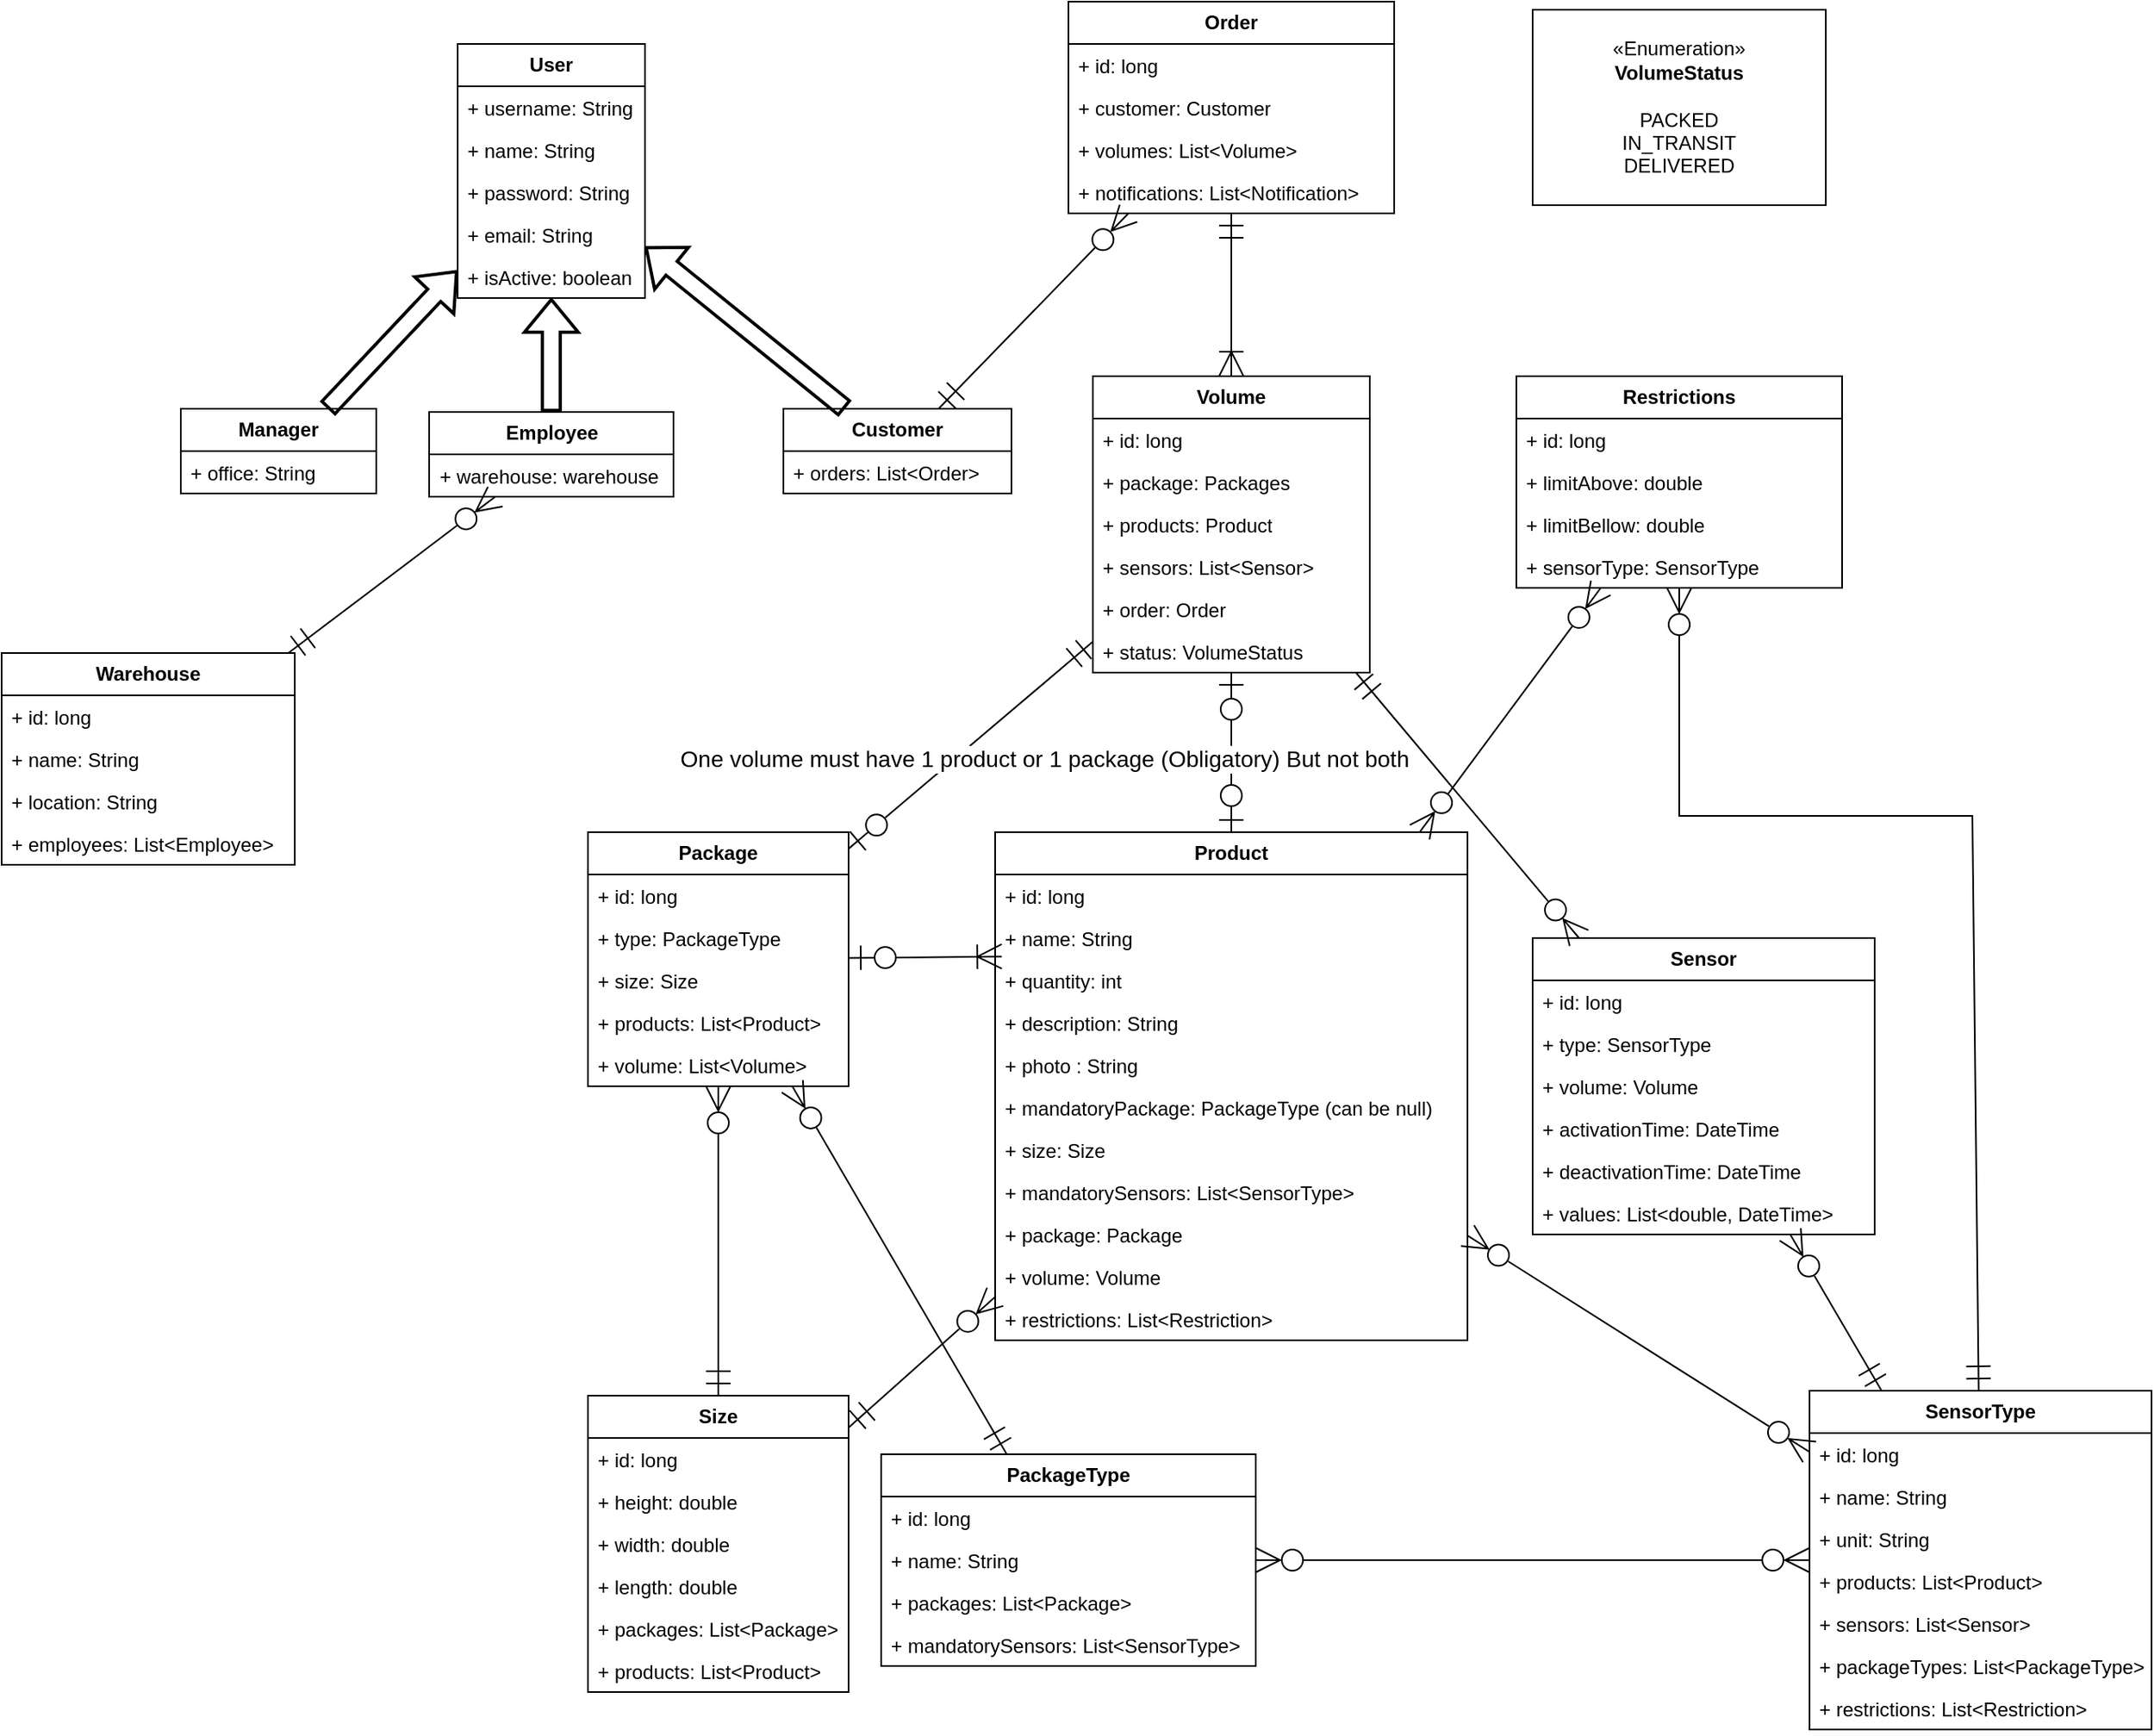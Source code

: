 <mxfile version="24.8.3">
  <diagram name="Page-1" id="cMN_Df8OAqZpYgNWafIF">
    <mxGraphModel dx="3738" dy="623" grid="1" gridSize="10" guides="1" tooltips="1" connect="1" arrows="1" fold="1" page="1" pageScale="1" pageWidth="850" pageHeight="1100" math="0" shadow="0">
      <root>
        <mxCell id="0" />
        <mxCell id="1" parent="0" />
        <mxCell id="_f2899_Ufuou7Of5-Ve6-8" value="&lt;b&gt;Order&lt;/b&gt;" style="swimlane;fontStyle=0;childLayout=stackLayout;horizontal=1;startSize=26;fillColor=none;horizontalStack=0;resizeParent=1;resizeParentMax=0;resizeLast=0;collapsible=1;marginBottom=0;whiteSpace=wrap;html=1;" parent="1" vertex="1">
          <mxGeometry x="-1635" y="480" width="200" height="130" as="geometry" />
        </mxCell>
        <mxCell id="_f2899_Ufuou7Of5-Ve6-9" value="+ id: long" style="text;strokeColor=none;fillColor=none;align=left;verticalAlign=top;spacingLeft=4;spacingRight=4;overflow=hidden;rotatable=0;points=[[0,0.5],[1,0.5]];portConstraint=eastwest;whiteSpace=wrap;html=1;" parent="_f2899_Ufuou7Of5-Ve6-8" vertex="1">
          <mxGeometry y="26" width="200" height="26" as="geometry" />
        </mxCell>
        <mxCell id="_f2899_Ufuou7Of5-Ve6-10" value="+ customer: Customer" style="text;strokeColor=none;fillColor=none;align=left;verticalAlign=top;spacingLeft=4;spacingRight=4;overflow=hidden;rotatable=0;points=[[0,0.5],[1,0.5]];portConstraint=eastwest;whiteSpace=wrap;html=1;" parent="_f2899_Ufuou7Of5-Ve6-8" vertex="1">
          <mxGeometry y="52" width="200" height="26" as="geometry" />
        </mxCell>
        <mxCell id="_f2899_Ufuou7Of5-Ve6-11" value="+ volumes: List&amp;lt;Volume&amp;gt;" style="text;strokeColor=none;fillColor=none;align=left;verticalAlign=top;spacingLeft=4;spacingRight=4;overflow=hidden;rotatable=0;points=[[0,0.5],[1,0.5]];portConstraint=eastwest;whiteSpace=wrap;html=1;" parent="_f2899_Ufuou7Of5-Ve6-8" vertex="1">
          <mxGeometry y="78" width="200" height="26" as="geometry" />
        </mxCell>
        <mxCell id="_f2899_Ufuou7Of5-Ve6-13" value="+ notifications: List&amp;lt;Notification&amp;gt;" style="text;strokeColor=none;fillColor=none;align=left;verticalAlign=top;spacingLeft=4;spacingRight=4;overflow=hidden;rotatable=0;points=[[0,0.5],[1,0.5]];portConstraint=eastwest;whiteSpace=wrap;html=1;" parent="_f2899_Ufuou7Of5-Ve6-8" vertex="1">
          <mxGeometry y="104" width="200" height="26" as="geometry" />
        </mxCell>
        <mxCell id="_f2899_Ufuou7Of5-Ve6-14" value="&lt;b&gt;Customer&lt;/b&gt;" style="swimlane;fontStyle=0;childLayout=stackLayout;horizontal=1;startSize=26;fillColor=none;horizontalStack=0;resizeParent=1;resizeParentMax=0;resizeLast=0;collapsible=1;marginBottom=0;whiteSpace=wrap;html=1;" parent="1" vertex="1">
          <mxGeometry x="-1810" y="730" width="140" height="52" as="geometry" />
        </mxCell>
        <mxCell id="_f2899_Ufuou7Of5-Ve6-15" value="+ orders: List&amp;lt;Order&amp;gt;" style="text;strokeColor=none;fillColor=none;align=left;verticalAlign=top;spacingLeft=4;spacingRight=4;overflow=hidden;rotatable=0;points=[[0,0.5],[1,0.5]];portConstraint=eastwest;whiteSpace=wrap;html=1;" parent="_f2899_Ufuou7Of5-Ve6-14" vertex="1">
          <mxGeometry y="26" width="140" height="26" as="geometry" />
        </mxCell>
        <mxCell id="_f2899_Ufuou7Of5-Ve6-20" value="" style="endArrow=ERzeroToMany;html=1;rounded=0;fontSize=12;startSize=13;endSize=13;endFill=0;startArrow=ERmandOne;startFill=0;targetPerimeterSpacing=0;strokeWidth=1;jumpSize=7;jumpStyle=none;" parent="1" source="_f2899_Ufuou7Of5-Ve6-14" target="_f2899_Ufuou7Of5-Ve6-8" edge="1">
          <mxGeometry relative="1" as="geometry">
            <mxPoint x="-1760" y="776" as="sourcePoint" />
            <mxPoint x="-1600" y="776" as="targetPoint" />
          </mxGeometry>
        </mxCell>
        <mxCell id="_f2899_Ufuou7Of5-Ve6-21" value="&lt;b&gt;Volume&lt;/b&gt;" style="swimlane;fontStyle=0;childLayout=stackLayout;horizontal=1;startSize=26;fillColor=none;horizontalStack=0;resizeParent=1;resizeParentMax=0;resizeLast=0;collapsible=1;marginBottom=0;whiteSpace=wrap;html=1;" parent="1" vertex="1">
          <mxGeometry x="-1620" y="710" width="170" height="182" as="geometry" />
        </mxCell>
        <mxCell id="_f2899_Ufuou7Of5-Ve6-22" value="+ id: long" style="text;strokeColor=none;fillColor=none;align=left;verticalAlign=top;spacingLeft=4;spacingRight=4;overflow=hidden;rotatable=0;points=[[0,0.5],[1,0.5]];portConstraint=eastwest;whiteSpace=wrap;html=1;" parent="_f2899_Ufuou7Of5-Ve6-21" vertex="1">
          <mxGeometry y="26" width="170" height="26" as="geometry" />
        </mxCell>
        <mxCell id="_f2899_Ufuou7Of5-Ve6-23" value="+ package: Packages" style="text;strokeColor=none;fillColor=none;align=left;verticalAlign=top;spacingLeft=4;spacingRight=4;overflow=hidden;rotatable=0;points=[[0,0.5],[1,0.5]];portConstraint=eastwest;whiteSpace=wrap;html=1;" parent="_f2899_Ufuou7Of5-Ve6-21" vertex="1">
          <mxGeometry y="52" width="170" height="26" as="geometry" />
        </mxCell>
        <mxCell id="_f2899_Ufuou7Of5-Ve6-24" value="+ products: Product" style="text;strokeColor=none;fillColor=none;align=left;verticalAlign=top;spacingLeft=4;spacingRight=4;overflow=hidden;rotatable=0;points=[[0,0.5],[1,0.5]];portConstraint=eastwest;whiteSpace=wrap;html=1;" parent="_f2899_Ufuou7Of5-Ve6-21" vertex="1">
          <mxGeometry y="78" width="170" height="26" as="geometry" />
        </mxCell>
        <mxCell id="_f2899_Ufuou7Of5-Ve6-25" value="+ sensors: List&amp;lt;Sensor&amp;gt;" style="text;strokeColor=none;fillColor=none;align=left;verticalAlign=top;spacingLeft=4;spacingRight=4;overflow=hidden;rotatable=0;points=[[0,0.5],[1,0.5]];portConstraint=eastwest;whiteSpace=wrap;html=1;" parent="_f2899_Ufuou7Of5-Ve6-21" vertex="1">
          <mxGeometry y="104" width="170" height="26" as="geometry" />
        </mxCell>
        <mxCell id="_f2899_Ufuou7Of5-Ve6-26" value="+ order: Order" style="text;strokeColor=none;fillColor=none;align=left;verticalAlign=top;spacingLeft=4;spacingRight=4;overflow=hidden;rotatable=0;points=[[0,0.5],[1,0.5]];portConstraint=eastwest;whiteSpace=wrap;html=1;" parent="_f2899_Ufuou7Of5-Ve6-21" vertex="1">
          <mxGeometry y="130" width="170" height="26" as="geometry" />
        </mxCell>
        <mxCell id="_Q6XGL1x2K6SCyfAGfjQ-1" value="+ status: VolumeStatus" style="text;strokeColor=none;fillColor=none;align=left;verticalAlign=top;spacingLeft=4;spacingRight=4;overflow=hidden;rotatable=0;points=[[0,0.5],[1,0.5]];portConstraint=eastwest;whiteSpace=wrap;html=1;" parent="_f2899_Ufuou7Of5-Ve6-21" vertex="1">
          <mxGeometry y="156" width="170" height="26" as="geometry" />
        </mxCell>
        <mxCell id="_f2899_Ufuou7Of5-Ve6-27" value="" style="endArrow=ERmandOne;html=1;rounded=0;fontSize=12;startSize=13;endSize=13;startArrow=ERoneToMany;startFill=0;endFill=0;" parent="1" source="_f2899_Ufuou7Of5-Ve6-21" target="_f2899_Ufuou7Of5-Ve6-8" edge="1">
          <mxGeometry relative="1" as="geometry">
            <mxPoint x="-1730" y="776" as="sourcePoint" />
            <mxPoint x="-1610" y="646" as="targetPoint" />
          </mxGeometry>
        </mxCell>
        <mxCell id="vDZfe7IzeGbe9_NpDukr-1" value="&lt;b&gt;Restrictions&lt;/b&gt;" style="swimlane;fontStyle=0;childLayout=stackLayout;horizontal=1;startSize=26;fillColor=none;horizontalStack=0;resizeParent=1;resizeParentMax=0;resizeLast=0;collapsible=1;marginBottom=0;whiteSpace=wrap;html=1;" parent="1" vertex="1">
          <mxGeometry x="-1360" y="710" width="200" height="130" as="geometry" />
        </mxCell>
        <mxCell id="vDZfe7IzeGbe9_NpDukr-2" value="+ id: long" style="text;strokeColor=none;fillColor=none;align=left;verticalAlign=top;spacingLeft=4;spacingRight=4;overflow=hidden;rotatable=0;points=[[0,0.5],[1,0.5]];portConstraint=eastwest;whiteSpace=wrap;html=1;" parent="vDZfe7IzeGbe9_NpDukr-1" vertex="1">
          <mxGeometry y="26" width="200" height="26" as="geometry" />
        </mxCell>
        <mxCell id="vDZfe7IzeGbe9_NpDukr-3" value="+ limitAbove: double" style="text;strokeColor=none;fillColor=none;align=left;verticalAlign=top;spacingLeft=4;spacingRight=4;overflow=hidden;rotatable=0;points=[[0,0.5],[1,0.5]];portConstraint=eastwest;whiteSpace=wrap;html=1;" parent="vDZfe7IzeGbe9_NpDukr-1" vertex="1">
          <mxGeometry y="52" width="200" height="26" as="geometry" />
        </mxCell>
        <mxCell id="vDZfe7IzeGbe9_NpDukr-4" value="+ limitBellow: double" style="text;strokeColor=none;fillColor=none;align=left;verticalAlign=top;spacingLeft=4;spacingRight=4;overflow=hidden;rotatable=0;points=[[0,0.5],[1,0.5]];portConstraint=eastwest;whiteSpace=wrap;html=1;" parent="vDZfe7IzeGbe9_NpDukr-1" vertex="1">
          <mxGeometry y="78" width="200" height="26" as="geometry" />
        </mxCell>
        <mxCell id="vDZfe7IzeGbe9_NpDukr-5" value="+ sensorType: SensorType" style="text;strokeColor=none;fillColor=none;align=left;verticalAlign=top;spacingLeft=4;spacingRight=4;overflow=hidden;rotatable=0;points=[[0,0.5],[1,0.5]];portConstraint=eastwest;whiteSpace=wrap;html=1;" parent="vDZfe7IzeGbe9_NpDukr-1" vertex="1">
          <mxGeometry y="104" width="200" height="26" as="geometry" />
        </mxCell>
        <mxCell id="vDZfe7IzeGbe9_NpDukr-9" value="&lt;b&gt;Package&lt;/b&gt;" style="swimlane;fontStyle=0;childLayout=stackLayout;horizontal=1;startSize=26;fillColor=none;horizontalStack=0;resizeParent=1;resizeParentMax=0;resizeLast=0;collapsible=1;marginBottom=0;whiteSpace=wrap;html=1;" parent="1" vertex="1">
          <mxGeometry x="-1930" y="990" width="160" height="156" as="geometry" />
        </mxCell>
        <mxCell id="vDZfe7IzeGbe9_NpDukr-10" value="+ id: long" style="text;strokeColor=none;fillColor=none;align=left;verticalAlign=top;spacingLeft=4;spacingRight=4;overflow=hidden;rotatable=0;points=[[0,0.5],[1,0.5]];portConstraint=eastwest;whiteSpace=wrap;html=1;" parent="vDZfe7IzeGbe9_NpDukr-9" vertex="1">
          <mxGeometry y="26" width="160" height="26" as="geometry" />
        </mxCell>
        <mxCell id="vDZfe7IzeGbe9_NpDukr-11" value="+ type: PackageType" style="text;strokeColor=none;fillColor=none;align=left;verticalAlign=top;spacingLeft=4;spacingRight=4;overflow=hidden;rotatable=0;points=[[0,0.5],[1,0.5]];portConstraint=eastwest;whiteSpace=wrap;html=1;" parent="vDZfe7IzeGbe9_NpDukr-9" vertex="1">
          <mxGeometry y="52" width="160" height="26" as="geometry" />
        </mxCell>
        <mxCell id="vDZfe7IzeGbe9_NpDukr-12" value="+ size: Size" style="text;strokeColor=none;fillColor=none;align=left;verticalAlign=top;spacingLeft=4;spacingRight=4;overflow=hidden;rotatable=0;points=[[0,0.5],[1,0.5]];portConstraint=eastwest;whiteSpace=wrap;html=1;" parent="vDZfe7IzeGbe9_NpDukr-9" vertex="1">
          <mxGeometry y="78" width="160" height="26" as="geometry" />
        </mxCell>
        <mxCell id="vDZfe7IzeGbe9_NpDukr-13" value="+ products: List&amp;lt;Product&amp;gt;" style="text;strokeColor=none;fillColor=none;align=left;verticalAlign=top;spacingLeft=4;spacingRight=4;overflow=hidden;rotatable=0;points=[[0,0.5],[1,0.5]];portConstraint=eastwest;whiteSpace=wrap;html=1;" parent="vDZfe7IzeGbe9_NpDukr-9" vertex="1">
          <mxGeometry y="104" width="160" height="26" as="geometry" />
        </mxCell>
        <mxCell id="vDZfe7IzeGbe9_NpDukr-14" value="+ volume: List&amp;lt;Volume&amp;gt;" style="text;strokeColor=none;fillColor=none;align=left;verticalAlign=top;spacingLeft=4;spacingRight=4;overflow=hidden;rotatable=0;points=[[0,0.5],[1,0.5]];portConstraint=eastwest;whiteSpace=wrap;html=1;" parent="vDZfe7IzeGbe9_NpDukr-9" vertex="1">
          <mxGeometry y="130" width="160" height="26" as="geometry" />
        </mxCell>
        <mxCell id="vDZfe7IzeGbe9_NpDukr-15" value="&lt;b&gt;Product&lt;/b&gt;" style="swimlane;fontStyle=0;childLayout=stackLayout;horizontal=1;startSize=26;fillColor=none;horizontalStack=0;resizeParent=1;resizeParentMax=0;resizeLast=0;collapsible=1;marginBottom=0;whiteSpace=wrap;html=1;" parent="1" vertex="1">
          <mxGeometry x="-1680" y="990" width="290" height="312" as="geometry" />
        </mxCell>
        <mxCell id="vDZfe7IzeGbe9_NpDukr-16" value="+ id: long" style="text;strokeColor=none;fillColor=none;align=left;verticalAlign=top;spacingLeft=4;spacingRight=4;overflow=hidden;rotatable=0;points=[[0,0.5],[1,0.5]];portConstraint=eastwest;whiteSpace=wrap;html=1;" parent="vDZfe7IzeGbe9_NpDukr-15" vertex="1">
          <mxGeometry y="26" width="290" height="26" as="geometry" />
        </mxCell>
        <mxCell id="vDZfe7IzeGbe9_NpDukr-17" value="+ name: String" style="text;strokeColor=none;fillColor=none;align=left;verticalAlign=top;spacingLeft=4;spacingRight=4;overflow=hidden;rotatable=0;points=[[0,0.5],[1,0.5]];portConstraint=eastwest;whiteSpace=wrap;html=1;" parent="vDZfe7IzeGbe9_NpDukr-15" vertex="1">
          <mxGeometry y="52" width="290" height="26" as="geometry" />
        </mxCell>
        <mxCell id="vDZfe7IzeGbe9_NpDukr-18" value="+ quantity: int" style="text;strokeColor=none;fillColor=none;align=left;verticalAlign=top;spacingLeft=4;spacingRight=4;overflow=hidden;rotatable=0;points=[[0,0.5],[1,0.5]];portConstraint=eastwest;whiteSpace=wrap;html=1;" parent="vDZfe7IzeGbe9_NpDukr-15" vertex="1">
          <mxGeometry y="78" width="290" height="26" as="geometry" />
        </mxCell>
        <mxCell id="vDZfe7IzeGbe9_NpDukr-19" value="+ description: String" style="text;strokeColor=none;fillColor=none;align=left;verticalAlign=top;spacingLeft=4;spacingRight=4;overflow=hidden;rotatable=0;points=[[0,0.5],[1,0.5]];portConstraint=eastwest;whiteSpace=wrap;html=1;" parent="vDZfe7IzeGbe9_NpDukr-15" vertex="1">
          <mxGeometry y="104" width="290" height="26" as="geometry" />
        </mxCell>
        <mxCell id="vDZfe7IzeGbe9_NpDukr-20" value="+ photo : String" style="text;strokeColor=none;fillColor=none;align=left;verticalAlign=top;spacingLeft=4;spacingRight=4;overflow=hidden;rotatable=0;points=[[0,0.5],[1,0.5]];portConstraint=eastwest;whiteSpace=wrap;html=1;" parent="vDZfe7IzeGbe9_NpDukr-15" vertex="1">
          <mxGeometry y="130" width="290" height="26" as="geometry" />
        </mxCell>
        <mxCell id="_Q6XGL1x2K6SCyfAGfjQ-2" value="+ mandatoryPackage: PackageType (can be null)" style="text;strokeColor=none;fillColor=none;align=left;verticalAlign=top;spacingLeft=4;spacingRight=4;overflow=hidden;rotatable=0;points=[[0,0.5],[1,0.5]];portConstraint=eastwest;whiteSpace=wrap;html=1;" parent="vDZfe7IzeGbe9_NpDukr-15" vertex="1">
          <mxGeometry y="156" width="290" height="26" as="geometry" />
        </mxCell>
        <mxCell id="vDZfe7IzeGbe9_NpDukr-61" value="+ size: Size" style="text;strokeColor=none;fillColor=none;align=left;verticalAlign=top;spacingLeft=4;spacingRight=4;overflow=hidden;rotatable=0;points=[[0,0.5],[1,0.5]];portConstraint=eastwest;whiteSpace=wrap;html=1;" parent="vDZfe7IzeGbe9_NpDukr-15" vertex="1">
          <mxGeometry y="182" width="290" height="26" as="geometry" />
        </mxCell>
        <mxCell id="vDZfe7IzeGbe9_NpDukr-22" value="+ mandatorySensors: List&amp;lt;SensorType&amp;gt;" style="text;strokeColor=none;fillColor=none;align=left;verticalAlign=top;spacingLeft=4;spacingRight=4;overflow=hidden;rotatable=0;points=[[0,0.5],[1,0.5]];portConstraint=eastwest;whiteSpace=wrap;html=1;" parent="vDZfe7IzeGbe9_NpDukr-15" vertex="1">
          <mxGeometry y="208" width="290" height="26" as="geometry" />
        </mxCell>
        <mxCell id="vDZfe7IzeGbe9_NpDukr-23" value="+ package: Package" style="text;strokeColor=none;fillColor=none;align=left;verticalAlign=top;spacingLeft=4;spacingRight=4;overflow=hidden;rotatable=0;points=[[0,0.5],[1,0.5]];portConstraint=eastwest;whiteSpace=wrap;html=1;" parent="vDZfe7IzeGbe9_NpDukr-15" vertex="1">
          <mxGeometry y="234" width="290" height="26" as="geometry" />
        </mxCell>
        <mxCell id="vDZfe7IzeGbe9_NpDukr-24" value="+ volume: Volume" style="text;strokeColor=none;fillColor=none;align=left;verticalAlign=top;spacingLeft=4;spacingRight=4;overflow=hidden;rotatable=0;points=[[0,0.5],[1,0.5]];portConstraint=eastwest;whiteSpace=wrap;html=1;" parent="vDZfe7IzeGbe9_NpDukr-15" vertex="1">
          <mxGeometry y="260" width="290" height="26" as="geometry" />
        </mxCell>
        <mxCell id="pqre4A-kYwZO-19_Y6kV-2" value="+ restrictions: List&amp;lt;Restriction&amp;gt;" style="text;strokeColor=none;fillColor=none;align=left;verticalAlign=top;spacingLeft=4;spacingRight=4;overflow=hidden;rotatable=0;points=[[0,0.5],[1,0.5]];portConstraint=eastwest;whiteSpace=wrap;html=1;" parent="vDZfe7IzeGbe9_NpDukr-15" vertex="1">
          <mxGeometry y="286" width="290" height="26" as="geometry" />
        </mxCell>
        <mxCell id="vDZfe7IzeGbe9_NpDukr-25" value="&lt;b&gt;Sensor&lt;/b&gt;" style="swimlane;fontStyle=0;childLayout=stackLayout;horizontal=1;startSize=26;fillColor=none;horizontalStack=0;resizeParent=1;resizeParentMax=0;resizeLast=0;collapsible=1;marginBottom=0;whiteSpace=wrap;html=1;" parent="1" vertex="1">
          <mxGeometry x="-1350" y="1055" width="210" height="182" as="geometry" />
        </mxCell>
        <mxCell id="vDZfe7IzeGbe9_NpDukr-26" value="+ id: long" style="text;strokeColor=none;fillColor=none;align=left;verticalAlign=top;spacingLeft=4;spacingRight=4;overflow=hidden;rotatable=0;points=[[0,0.5],[1,0.5]];portConstraint=eastwest;whiteSpace=wrap;html=1;" parent="vDZfe7IzeGbe9_NpDukr-25" vertex="1">
          <mxGeometry y="26" width="210" height="26" as="geometry" />
        </mxCell>
        <mxCell id="vDZfe7IzeGbe9_NpDukr-27" value="+ type: SensorType" style="text;strokeColor=none;fillColor=none;align=left;verticalAlign=top;spacingLeft=4;spacingRight=4;overflow=hidden;rotatable=0;points=[[0,0.5],[1,0.5]];portConstraint=eastwest;whiteSpace=wrap;html=1;" parent="vDZfe7IzeGbe9_NpDukr-25" vertex="1">
          <mxGeometry y="52" width="210" height="26" as="geometry" />
        </mxCell>
        <mxCell id="vDZfe7IzeGbe9_NpDukr-28" value="+ volume: Volume" style="text;strokeColor=none;fillColor=none;align=left;verticalAlign=top;spacingLeft=4;spacingRight=4;overflow=hidden;rotatable=0;points=[[0,0.5],[1,0.5]];portConstraint=eastwest;whiteSpace=wrap;html=1;" parent="vDZfe7IzeGbe9_NpDukr-25" vertex="1">
          <mxGeometry y="78" width="210" height="26" as="geometry" />
        </mxCell>
        <mxCell id="vDZfe7IzeGbe9_NpDukr-29" value="+ activationTime: DateTime" style="text;strokeColor=none;fillColor=none;align=left;verticalAlign=top;spacingLeft=4;spacingRight=4;overflow=hidden;rotatable=0;points=[[0,0.5],[1,0.5]];portConstraint=eastwest;whiteSpace=wrap;html=1;" parent="vDZfe7IzeGbe9_NpDukr-25" vertex="1">
          <mxGeometry y="104" width="210" height="26" as="geometry" />
        </mxCell>
        <mxCell id="vDZfe7IzeGbe9_NpDukr-30" value="+ deactivationTime: DateTime" style="text;strokeColor=none;fillColor=none;align=left;verticalAlign=top;spacingLeft=4;spacingRight=4;overflow=hidden;rotatable=0;points=[[0,0.5],[1,0.5]];portConstraint=eastwest;whiteSpace=wrap;html=1;" parent="vDZfe7IzeGbe9_NpDukr-25" vertex="1">
          <mxGeometry y="130" width="210" height="26" as="geometry" />
        </mxCell>
        <mxCell id="LXzmhEmYesHwJu5CRcuR-1" value="+ values: List&amp;lt;double, DateTime&amp;gt;" style="text;strokeColor=none;fillColor=none;align=left;verticalAlign=top;spacingLeft=4;spacingRight=4;overflow=hidden;rotatable=0;points=[[0,0.5],[1,0.5]];portConstraint=eastwest;whiteSpace=wrap;html=1;" vertex="1" parent="vDZfe7IzeGbe9_NpDukr-25">
          <mxGeometry y="156" width="210" height="26" as="geometry" />
        </mxCell>
        <mxCell id="vDZfe7IzeGbe9_NpDukr-37" value="&lt;b&gt;SensorType&lt;/b&gt;" style="swimlane;fontStyle=0;childLayout=stackLayout;horizontal=1;startSize=26;fillColor=none;horizontalStack=0;resizeParent=1;resizeParentMax=0;resizeLast=0;collapsible=1;marginBottom=0;whiteSpace=wrap;html=1;" parent="1" vertex="1">
          <mxGeometry x="-1180" y="1333" width="210" height="208" as="geometry" />
        </mxCell>
        <mxCell id="vDZfe7IzeGbe9_NpDukr-38" value="+ id: long" style="text;strokeColor=none;fillColor=none;align=left;verticalAlign=top;spacingLeft=4;spacingRight=4;overflow=hidden;rotatable=0;points=[[0,0.5],[1,0.5]];portConstraint=eastwest;whiteSpace=wrap;html=1;" parent="vDZfe7IzeGbe9_NpDukr-37" vertex="1">
          <mxGeometry y="26" width="210" height="26" as="geometry" />
        </mxCell>
        <mxCell id="vDZfe7IzeGbe9_NpDukr-39" value="+ name: String" style="text;strokeColor=none;fillColor=none;align=left;verticalAlign=top;spacingLeft=4;spacingRight=4;overflow=hidden;rotatable=0;points=[[0,0.5],[1,0.5]];portConstraint=eastwest;whiteSpace=wrap;html=1;" parent="vDZfe7IzeGbe9_NpDukr-37" vertex="1">
          <mxGeometry y="52" width="210" height="26" as="geometry" />
        </mxCell>
        <mxCell id="vDZfe7IzeGbe9_NpDukr-40" value="+ unit: String" style="text;strokeColor=none;fillColor=none;align=left;verticalAlign=top;spacingLeft=4;spacingRight=4;overflow=hidden;rotatable=0;points=[[0,0.5],[1,0.5]];portConstraint=eastwest;whiteSpace=wrap;html=1;" parent="vDZfe7IzeGbe9_NpDukr-37" vertex="1">
          <mxGeometry y="78" width="210" height="26" as="geometry" />
        </mxCell>
        <mxCell id="vDZfe7IzeGbe9_NpDukr-41" value="+ products: List&amp;lt;Product&amp;gt;" style="text;strokeColor=none;fillColor=none;align=left;verticalAlign=top;spacingLeft=4;spacingRight=4;overflow=hidden;rotatable=0;points=[[0,0.5],[1,0.5]];portConstraint=eastwest;whiteSpace=wrap;html=1;" parent="vDZfe7IzeGbe9_NpDukr-37" vertex="1">
          <mxGeometry y="104" width="210" height="26" as="geometry" />
        </mxCell>
        <mxCell id="vDZfe7IzeGbe9_NpDukr-42" value="+ sensors: List&amp;lt;Sensor&amp;gt;" style="text;strokeColor=none;fillColor=none;align=left;verticalAlign=top;spacingLeft=4;spacingRight=4;overflow=hidden;rotatable=0;points=[[0,0.5],[1,0.5]];portConstraint=eastwest;whiteSpace=wrap;html=1;" parent="vDZfe7IzeGbe9_NpDukr-37" vertex="1">
          <mxGeometry y="130" width="210" height="26" as="geometry" />
        </mxCell>
        <mxCell id="vDZfe7IzeGbe9_NpDukr-43" value="+ packageTypes: List&amp;lt;PackageType&amp;gt;" style="text;strokeColor=none;fillColor=none;align=left;verticalAlign=top;spacingLeft=4;spacingRight=4;overflow=hidden;rotatable=0;points=[[0,0.5],[1,0.5]];portConstraint=eastwest;whiteSpace=wrap;html=1;" parent="vDZfe7IzeGbe9_NpDukr-37" vertex="1">
          <mxGeometry y="156" width="210" height="26" as="geometry" />
        </mxCell>
        <mxCell id="LXzmhEmYesHwJu5CRcuR-4" value="+ restrictions: List&amp;lt;Restriction&amp;gt;" style="text;strokeColor=none;fillColor=none;align=left;verticalAlign=top;spacingLeft=4;spacingRight=4;overflow=hidden;rotatable=0;points=[[0,0.5],[1,0.5]];portConstraint=eastwest;whiteSpace=wrap;html=1;" vertex="1" parent="vDZfe7IzeGbe9_NpDukr-37">
          <mxGeometry y="182" width="210" height="26" as="geometry" />
        </mxCell>
        <mxCell id="vDZfe7IzeGbe9_NpDukr-50" value="&lt;b&gt;PackageType&lt;/b&gt;" style="swimlane;fontStyle=0;childLayout=stackLayout;horizontal=1;startSize=26;fillColor=none;horizontalStack=0;resizeParent=1;resizeParentMax=0;resizeLast=0;collapsible=1;marginBottom=0;whiteSpace=wrap;html=1;" parent="1" vertex="1">
          <mxGeometry x="-1750" y="1372" width="230" height="130" as="geometry" />
        </mxCell>
        <mxCell id="vDZfe7IzeGbe9_NpDukr-51" value="+ id: long" style="text;strokeColor=none;fillColor=none;align=left;verticalAlign=top;spacingLeft=4;spacingRight=4;overflow=hidden;rotatable=0;points=[[0,0.5],[1,0.5]];portConstraint=eastwest;whiteSpace=wrap;html=1;" parent="vDZfe7IzeGbe9_NpDukr-50" vertex="1">
          <mxGeometry y="26" width="230" height="26" as="geometry" />
        </mxCell>
        <mxCell id="vDZfe7IzeGbe9_NpDukr-52" value="+ name: String" style="text;strokeColor=none;fillColor=none;align=left;verticalAlign=top;spacingLeft=4;spacingRight=4;overflow=hidden;rotatable=0;points=[[0,0.5],[1,0.5]];portConstraint=eastwest;whiteSpace=wrap;html=1;" parent="vDZfe7IzeGbe9_NpDukr-50" vertex="1">
          <mxGeometry y="52" width="230" height="26" as="geometry" />
        </mxCell>
        <mxCell id="vDZfe7IzeGbe9_NpDukr-54" value="+ packages: List&amp;lt;Package&amp;gt;" style="text;strokeColor=none;fillColor=none;align=left;verticalAlign=top;spacingLeft=4;spacingRight=4;overflow=hidden;rotatable=0;points=[[0,0.5],[1,0.5]];portConstraint=eastwest;whiteSpace=wrap;html=1;" parent="vDZfe7IzeGbe9_NpDukr-50" vertex="1">
          <mxGeometry y="78" width="230" height="26" as="geometry" />
        </mxCell>
        <mxCell id="pqre4A-kYwZO-19_Y6kV-6" value="+ mandatorySensors: List&amp;lt;SensorType&amp;gt;" style="text;strokeColor=none;fillColor=none;align=left;verticalAlign=top;spacingLeft=4;spacingRight=4;overflow=hidden;rotatable=0;points=[[0,0.5],[1,0.5]];portConstraint=eastwest;whiteSpace=wrap;html=1;" parent="vDZfe7IzeGbe9_NpDukr-50" vertex="1">
          <mxGeometry y="104" width="230" height="26" as="geometry" />
        </mxCell>
        <mxCell id="vDZfe7IzeGbe9_NpDukr-55" value="&lt;b&gt;Size&lt;/b&gt;" style="swimlane;fontStyle=0;childLayout=stackLayout;horizontal=1;startSize=26;fillColor=none;horizontalStack=0;resizeParent=1;resizeParentMax=0;resizeLast=0;collapsible=1;marginBottom=0;whiteSpace=wrap;html=1;" parent="1" vertex="1">
          <mxGeometry x="-1930" y="1336" width="160" height="182" as="geometry" />
        </mxCell>
        <mxCell id="vDZfe7IzeGbe9_NpDukr-56" value="+ id: long" style="text;strokeColor=none;fillColor=none;align=left;verticalAlign=top;spacingLeft=4;spacingRight=4;overflow=hidden;rotatable=0;points=[[0,0.5],[1,0.5]];portConstraint=eastwest;whiteSpace=wrap;html=1;" parent="vDZfe7IzeGbe9_NpDukr-55" vertex="1">
          <mxGeometry y="26" width="160" height="26" as="geometry" />
        </mxCell>
        <mxCell id="vDZfe7IzeGbe9_NpDukr-57" value="+ height: double" style="text;strokeColor=none;fillColor=none;align=left;verticalAlign=top;spacingLeft=4;spacingRight=4;overflow=hidden;rotatable=0;points=[[0,0.5],[1,0.5]];portConstraint=eastwest;whiteSpace=wrap;html=1;" parent="vDZfe7IzeGbe9_NpDukr-55" vertex="1">
          <mxGeometry y="52" width="160" height="26" as="geometry" />
        </mxCell>
        <mxCell id="vDZfe7IzeGbe9_NpDukr-58" value="+ width: double" style="text;strokeColor=none;fillColor=none;align=left;verticalAlign=top;spacingLeft=4;spacingRight=4;overflow=hidden;rotatable=0;points=[[0,0.5],[1,0.5]];portConstraint=eastwest;whiteSpace=wrap;html=1;" parent="vDZfe7IzeGbe9_NpDukr-55" vertex="1">
          <mxGeometry y="78" width="160" height="26" as="geometry" />
        </mxCell>
        <mxCell id="vDZfe7IzeGbe9_NpDukr-59" value="+ length: double" style="text;strokeColor=none;fillColor=none;align=left;verticalAlign=top;spacingLeft=4;spacingRight=4;overflow=hidden;rotatable=0;points=[[0,0.5],[1,0.5]];portConstraint=eastwest;whiteSpace=wrap;html=1;" parent="vDZfe7IzeGbe9_NpDukr-55" vertex="1">
          <mxGeometry y="104" width="160" height="26" as="geometry" />
        </mxCell>
        <mxCell id="vDZfe7IzeGbe9_NpDukr-60" value="+ packages: List&amp;lt;Package&amp;gt;" style="text;strokeColor=none;fillColor=none;align=left;verticalAlign=top;spacingLeft=4;spacingRight=4;overflow=hidden;rotatable=0;points=[[0,0.5],[1,0.5]];portConstraint=eastwest;whiteSpace=wrap;html=1;" parent="vDZfe7IzeGbe9_NpDukr-55" vertex="1">
          <mxGeometry y="130" width="160" height="26" as="geometry" />
        </mxCell>
        <mxCell id="vDZfe7IzeGbe9_NpDukr-62" value="+ products: List&amp;lt;Product&amp;gt;" style="text;strokeColor=none;fillColor=none;align=left;verticalAlign=top;spacingLeft=4;spacingRight=4;overflow=hidden;rotatable=0;points=[[0,0.5],[1,0.5]];portConstraint=eastwest;whiteSpace=wrap;html=1;" parent="vDZfe7IzeGbe9_NpDukr-55" vertex="1">
          <mxGeometry y="156" width="160" height="26" as="geometry" />
        </mxCell>
        <mxCell id="vDZfe7IzeGbe9_NpDukr-63" value="&lt;b&gt;Employee&lt;/b&gt;" style="swimlane;fontStyle=0;childLayout=stackLayout;horizontal=1;startSize=26;fillColor=none;horizontalStack=0;resizeParent=1;resizeParentMax=0;resizeLast=0;collapsible=1;marginBottom=0;whiteSpace=wrap;html=1;" parent="1" vertex="1">
          <mxGeometry x="-2027.5" y="732" width="150" height="52" as="geometry" />
        </mxCell>
        <mxCell id="vDZfe7IzeGbe9_NpDukr-65" value="+ warehouse: warehouse" style="text;strokeColor=none;fillColor=none;align=left;verticalAlign=top;spacingLeft=4;spacingRight=4;overflow=hidden;rotatable=0;points=[[0,0.5],[1,0.5]];portConstraint=eastwest;whiteSpace=wrap;html=1;" parent="vDZfe7IzeGbe9_NpDukr-63" vertex="1">
          <mxGeometry y="26" width="150" height="26" as="geometry" />
        </mxCell>
        <mxCell id="vDZfe7IzeGbe9_NpDukr-66" value="&lt;b&gt;Warehouse&lt;/b&gt;" style="swimlane;fontStyle=0;childLayout=stackLayout;horizontal=1;startSize=26;fillColor=none;horizontalStack=0;resizeParent=1;resizeParentMax=0;resizeLast=0;collapsible=1;marginBottom=0;whiteSpace=wrap;html=1;" parent="1" vertex="1">
          <mxGeometry x="-2290" y="880" width="180" height="130" as="geometry" />
        </mxCell>
        <mxCell id="vDZfe7IzeGbe9_NpDukr-67" value="+ id: long" style="text;strokeColor=none;fillColor=none;align=left;verticalAlign=top;spacingLeft=4;spacingRight=4;overflow=hidden;rotatable=0;points=[[0,0.5],[1,0.5]];portConstraint=eastwest;whiteSpace=wrap;html=1;" parent="vDZfe7IzeGbe9_NpDukr-66" vertex="1">
          <mxGeometry y="26" width="180" height="26" as="geometry" />
        </mxCell>
        <mxCell id="vDZfe7IzeGbe9_NpDukr-68" value="+ name: String&lt;div&gt;&lt;br&gt;&lt;/div&gt;" style="text;strokeColor=none;fillColor=none;align=left;verticalAlign=top;spacingLeft=4;spacingRight=4;overflow=hidden;rotatable=0;points=[[0,0.5],[1,0.5]];portConstraint=eastwest;whiteSpace=wrap;html=1;" parent="vDZfe7IzeGbe9_NpDukr-66" vertex="1">
          <mxGeometry y="52" width="180" height="26" as="geometry" />
        </mxCell>
        <mxCell id="vDZfe7IzeGbe9_NpDukr-69" value="+ location: String&lt;div&gt;&lt;br&gt;&lt;/div&gt;" style="text;strokeColor=none;fillColor=none;align=left;verticalAlign=top;spacingLeft=4;spacingRight=4;overflow=hidden;rotatable=0;points=[[0,0.5],[1,0.5]];portConstraint=eastwest;whiteSpace=wrap;html=1;" parent="vDZfe7IzeGbe9_NpDukr-66" vertex="1">
          <mxGeometry y="78" width="180" height="26" as="geometry" />
        </mxCell>
        <mxCell id="vDZfe7IzeGbe9_NpDukr-70" value="+ employees: List&amp;lt;Employee&amp;gt;&lt;div&gt;&lt;br&gt;&lt;/div&gt;" style="text;strokeColor=none;fillColor=none;align=left;verticalAlign=top;spacingLeft=4;spacingRight=4;overflow=hidden;rotatable=0;points=[[0,0.5],[1,0.5]];portConstraint=eastwest;whiteSpace=wrap;html=1;" parent="vDZfe7IzeGbe9_NpDukr-66" vertex="1">
          <mxGeometry y="104" width="180" height="26" as="geometry" />
        </mxCell>
        <mxCell id="vDZfe7IzeGbe9_NpDukr-71" value="&lt;b&gt;User&lt;/b&gt;" style="swimlane;fontStyle=0;childLayout=stackLayout;horizontal=1;startSize=26;fillColor=none;horizontalStack=0;resizeParent=1;resizeParentMax=0;resizeLast=0;collapsible=1;marginBottom=0;whiteSpace=wrap;html=1;" parent="1" vertex="1">
          <mxGeometry x="-2010" y="506" width="115" height="156" as="geometry" />
        </mxCell>
        <mxCell id="vDZfe7IzeGbe9_NpDukr-72" value="+ username: String" style="text;strokeColor=none;fillColor=none;align=left;verticalAlign=top;spacingLeft=4;spacingRight=4;overflow=hidden;rotatable=0;points=[[0,0.5],[1,0.5]];portConstraint=eastwest;whiteSpace=wrap;html=1;" parent="vDZfe7IzeGbe9_NpDukr-71" vertex="1">
          <mxGeometry y="26" width="115" height="26" as="geometry" />
        </mxCell>
        <mxCell id="vDZfe7IzeGbe9_NpDukr-73" value="+ name: String" style="text;strokeColor=none;fillColor=none;align=left;verticalAlign=top;spacingLeft=4;spacingRight=4;overflow=hidden;rotatable=0;points=[[0,0.5],[1,0.5]];portConstraint=eastwest;whiteSpace=wrap;html=1;" parent="vDZfe7IzeGbe9_NpDukr-71" vertex="1">
          <mxGeometry y="52" width="115" height="26" as="geometry" />
        </mxCell>
        <mxCell id="vDZfe7IzeGbe9_NpDukr-74" value="+ password: String" style="text;strokeColor=none;fillColor=none;align=left;verticalAlign=top;spacingLeft=4;spacingRight=4;overflow=hidden;rotatable=0;points=[[0,0.5],[1,0.5]];portConstraint=eastwest;whiteSpace=wrap;html=1;" parent="vDZfe7IzeGbe9_NpDukr-71" vertex="1">
          <mxGeometry y="78" width="115" height="26" as="geometry" />
        </mxCell>
        <mxCell id="vDZfe7IzeGbe9_NpDukr-75" value="+ email: String" style="text;strokeColor=none;fillColor=none;align=left;verticalAlign=top;spacingLeft=4;spacingRight=4;overflow=hidden;rotatable=0;points=[[0,0.5],[1,0.5]];portConstraint=eastwest;whiteSpace=wrap;html=1;" parent="vDZfe7IzeGbe9_NpDukr-71" vertex="1">
          <mxGeometry y="104" width="115" height="26" as="geometry" />
        </mxCell>
        <mxCell id="_Q6XGL1x2K6SCyfAGfjQ-10" value="+ isActive: boolean" style="text;strokeColor=none;fillColor=none;align=left;verticalAlign=top;spacingLeft=4;spacingRight=4;overflow=hidden;rotatable=0;points=[[0,0.5],[1,0.5]];portConstraint=eastwest;whiteSpace=wrap;html=1;" parent="vDZfe7IzeGbe9_NpDukr-71" vertex="1">
          <mxGeometry y="130" width="115" height="26" as="geometry" />
        </mxCell>
        <mxCell id="vDZfe7IzeGbe9_NpDukr-76" value="&lt;b&gt;Manager&lt;/b&gt;" style="swimlane;fontStyle=0;childLayout=stackLayout;horizontal=1;startSize=26;fillColor=none;horizontalStack=0;resizeParent=1;resizeParentMax=0;resizeLast=0;collapsible=1;marginBottom=0;whiteSpace=wrap;html=1;" parent="1" vertex="1">
          <mxGeometry x="-2180" y="730" width="120" height="52" as="geometry" />
        </mxCell>
        <mxCell id="vDZfe7IzeGbe9_NpDukr-77" value="+ office: String" style="text;strokeColor=none;fillColor=none;align=left;verticalAlign=top;spacingLeft=4;spacingRight=4;overflow=hidden;rotatable=0;points=[[0,0.5],[1,0.5]];portConstraint=eastwest;whiteSpace=wrap;html=1;" parent="vDZfe7IzeGbe9_NpDukr-76" vertex="1">
          <mxGeometry y="26" width="120" height="26" as="geometry" />
        </mxCell>
        <mxCell id="vDZfe7IzeGbe9_NpDukr-78" style="edgeStyle=orthogonalEdgeStyle;rounded=0;orthogonalLoop=1;jettySize=auto;html=1;exitX=1;exitY=0.5;exitDx=0;exitDy=0;" parent="vDZfe7IzeGbe9_NpDukr-76" source="vDZfe7IzeGbe9_NpDukr-77" target="vDZfe7IzeGbe9_NpDukr-77" edge="1">
          <mxGeometry relative="1" as="geometry" />
        </mxCell>
        <mxCell id="vDZfe7IzeGbe9_NpDukr-79" value="" style="endArrow=classic;html=1;rounded=0;exitX=0.75;exitY=0;exitDx=0;exitDy=0;shape=flexArrow;strokeWidth=2;" parent="1" source="vDZfe7IzeGbe9_NpDukr-76" target="vDZfe7IzeGbe9_NpDukr-71" edge="1">
          <mxGeometry width="50" height="50" relative="1" as="geometry">
            <mxPoint x="-2120" y="706" as="sourcePoint" />
            <mxPoint x="-2070" y="656" as="targetPoint" />
          </mxGeometry>
        </mxCell>
        <mxCell id="vDZfe7IzeGbe9_NpDukr-80" value="" style="endArrow=classic;html=1;rounded=0;strokeWidth=2;shape=flexArrow;" parent="1" source="vDZfe7IzeGbe9_NpDukr-63" target="vDZfe7IzeGbe9_NpDukr-71" edge="1">
          <mxGeometry width="50" height="50" relative="1" as="geometry">
            <mxPoint x="-2095" y="740" as="sourcePoint" />
            <mxPoint x="-2000" y="641" as="targetPoint" />
          </mxGeometry>
        </mxCell>
        <mxCell id="vDZfe7IzeGbe9_NpDukr-81" value="" style="endArrow=classic;html=1;rounded=0;strokeWidth=2;shape=flexArrow;" parent="1" source="_f2899_Ufuou7Of5-Ve6-14" target="vDZfe7IzeGbe9_NpDukr-71" edge="1">
          <mxGeometry width="50" height="50" relative="1" as="geometry">
            <mxPoint x="-1972" y="740" as="sourcePoint" />
            <mxPoint x="-1955" y="646" as="targetPoint" />
          </mxGeometry>
        </mxCell>
        <mxCell id="vDZfe7IzeGbe9_NpDukr-82" value="" style="endArrow=ERzeroToMany;html=1;rounded=0;fontSize=12;startSize=13;endSize=13;startArrow=ERmandOne;startFill=0;endFill=0;" parent="1" source="vDZfe7IzeGbe9_NpDukr-66" target="vDZfe7IzeGbe9_NpDukr-63" edge="1">
          <mxGeometry relative="1" as="geometry">
            <mxPoint x="-1730" y="740" as="sourcePoint" />
            <mxPoint x="-1610" y="646" as="targetPoint" />
          </mxGeometry>
        </mxCell>
        <mxCell id="vDZfe7IzeGbe9_NpDukr-83" value="" style="endArrow=ERzeroToOne;html=1;rounded=0;fontSize=12;startSize=13;endSize=13;exitX=0.014;exitY=0.936;exitDx=0;exitDy=0;startArrow=ERoneToMany;startFill=0;endFill=0;exitPerimeter=0;" parent="1" source="vDZfe7IzeGbe9_NpDukr-17" target="vDZfe7IzeGbe9_NpDukr-9" edge="1">
          <mxGeometry relative="1" as="geometry">
            <mxPoint x="-1730" y="740" as="sourcePoint" />
            <mxPoint x="-1610" y="646" as="targetPoint" />
          </mxGeometry>
        </mxCell>
        <mxCell id="vDZfe7IzeGbe9_NpDukr-84" value="" style="endArrow=ERzeroToOne;html=1;rounded=0;fontSize=12;startSize=13;endSize=13;startArrow=ERmandOne;startFill=0;endFill=0;" parent="1" source="_f2899_Ufuou7Of5-Ve6-21" target="vDZfe7IzeGbe9_NpDukr-9" edge="1">
          <mxGeometry relative="1" as="geometry">
            <mxPoint x="-1720" y="1006" as="sourcePoint" />
            <mxPoint x="-1790" y="1006" as="targetPoint" />
          </mxGeometry>
        </mxCell>
        <mxCell id="_Q6XGL1x2K6SCyfAGfjQ-4" value="&lt;font color=&quot;#ffffff&quot;&gt;One volume must have 1 product or 1 package (Obligatory)&lt;/font&gt;" style="edgeLabel;html=1;align=center;verticalAlign=middle;resizable=0;points=[];fontSize=14;" parent="vDZfe7IzeGbe9_NpDukr-84" vertex="1" connectable="0">
          <mxGeometry x="-0.027" y="-2" relative="1" as="geometry">
            <mxPoint x="4" y="11" as="offset" />
          </mxGeometry>
        </mxCell>
        <mxCell id="vDZfe7IzeGbe9_NpDukr-85" value="" style="endArrow=ERzeroToOne;html=1;rounded=0;fontSize=12;startSize=13;endSize=13;startArrow=ERzeroToOne;startFill=0;endFill=0;" parent="1" source="_f2899_Ufuou7Of5-Ve6-21" target="vDZfe7IzeGbe9_NpDukr-15" edge="1">
          <mxGeometry relative="1" as="geometry">
            <mxPoint x="-1710" y="1016" as="sourcePoint" />
            <mxPoint x="-1780" y="1016" as="targetPoint" />
          </mxGeometry>
        </mxCell>
        <mxCell id="_Q6XGL1x2K6SCyfAGfjQ-6" value="&lt;span style=&quot;font-size: 14px;&quot;&gt;One volume must have 1 product or 1 package (Obligatory) But not both&lt;br&gt;&lt;/span&gt;" style="edgeLabel;html=1;align=center;verticalAlign=middle;resizable=0;points=[];" parent="vDZfe7IzeGbe9_NpDukr-85" vertex="1" connectable="0">
          <mxGeometry x="0.065" y="7" relative="1" as="geometry">
            <mxPoint x="-122" y="1" as="offset" />
          </mxGeometry>
        </mxCell>
        <mxCell id="vDZfe7IzeGbe9_NpDukr-86" value="" style="endArrow=ERzeroToMany;html=1;rounded=0;fontSize=12;startSize=13;endSize=13;startArrow=ERmandOne;startFill=0;endFill=0;" parent="1" source="_f2899_Ufuou7Of5-Ve6-21" target="vDZfe7IzeGbe9_NpDukr-25" edge="1">
          <mxGeometry relative="1" as="geometry">
            <mxPoint x="-1525" y="896" as="sourcePoint" />
            <mxPoint x="-1525" y="992" as="targetPoint" />
          </mxGeometry>
        </mxCell>
        <mxCell id="vDZfe7IzeGbe9_NpDukr-87" value="" style="endArrow=ERzeroToMany;html=1;rounded=0;fontSize=12;startSize=13;endSize=13;endFill=0;startArrow=ERzeroToMany;startFill=0;" parent="1" source="vDZfe7IzeGbe9_NpDukr-15" target="vDZfe7IzeGbe9_NpDukr-37" edge="1">
          <mxGeometry relative="1" as="geometry">
            <mxPoint x="-1720" y="1006" as="sourcePoint" />
            <mxPoint x="-1810" y="1006" as="targetPoint" />
          </mxGeometry>
        </mxCell>
        <mxCell id="vDZfe7IzeGbe9_NpDukr-88" value="" style="endArrow=ERmandOne;html=1;rounded=0;fontSize=12;startSize=13;endSize=13;startArrow=ERzeroToMany;startFill=0;endFill=0;" parent="1" source="vDZfe7IzeGbe9_NpDukr-15" target="vDZfe7IzeGbe9_NpDukr-55" edge="1">
          <mxGeometry relative="1" as="geometry">
            <mxPoint x="-1600" y="1278" as="sourcePoint" />
            <mxPoint x="-1382" y="1356" as="targetPoint" />
          </mxGeometry>
        </mxCell>
        <mxCell id="vDZfe7IzeGbe9_NpDukr-89" value="" style="endArrow=ERmandOne;html=1;rounded=0;fontSize=12;startSize=13;endSize=13;startArrow=ERzeroToMany;startFill=0;endFill=0;" parent="1" source="vDZfe7IzeGbe9_NpDukr-25" target="vDZfe7IzeGbe9_NpDukr-37" edge="1">
          <mxGeometry relative="1" as="geometry">
            <mxPoint x="-1600" y="1278" as="sourcePoint" />
            <mxPoint x="-1382" y="1356" as="targetPoint" />
          </mxGeometry>
        </mxCell>
        <mxCell id="vDZfe7IzeGbe9_NpDukr-91" value="" style="endArrow=ERmandOne;html=1;rounded=0;fontSize=12;startSize=13;endSize=13;startArrow=ERzeroToMany;startFill=0;endFill=0;" parent="1" source="vDZfe7IzeGbe9_NpDukr-9" target="vDZfe7IzeGbe9_NpDukr-50" edge="1">
          <mxGeometry relative="1" as="geometry">
            <mxPoint x="-1720" y="1186" as="sourcePoint" />
            <mxPoint x="-1940" y="1296" as="targetPoint" />
          </mxGeometry>
        </mxCell>
        <mxCell id="vDZfe7IzeGbe9_NpDukr-92" value="" style="endArrow=ERmandOne;html=1;rounded=0;fontSize=12;startSize=13;endSize=13;startArrow=ERzeroToMany;startFill=0;endFill=0;" parent="1" source="vDZfe7IzeGbe9_NpDukr-9" target="vDZfe7IzeGbe9_NpDukr-55" edge="1">
          <mxGeometry relative="1" as="geometry">
            <mxPoint x="-1720" y="1186" as="sourcePoint" />
            <mxPoint x="-1940" y="1276" as="targetPoint" />
          </mxGeometry>
        </mxCell>
        <mxCell id="_Q6XGL1x2K6SCyfAGfjQ-9" value="«Enumeration»&lt;br&gt;&lt;div&gt;&lt;b&gt;VolumeStatus&lt;/b&gt;&lt;/div&gt;&lt;div&gt;&lt;br&gt;&lt;/div&gt;&lt;div&gt;PACKED&lt;/div&gt;&lt;div&gt;IN_TRANSIT&lt;/div&gt;&lt;div&gt;DELIVERED&lt;b&gt;&lt;/b&gt;&lt;/div&gt;" style="html=1;dropTarget=0;whiteSpace=wrap;" parent="1" vertex="1">
          <mxGeometry x="-1350" y="485" width="180" height="120" as="geometry" />
        </mxCell>
        <mxCell id="pqre4A-kYwZO-19_Y6kV-3" value="" style="endArrow=ERzeroToMany;html=1;rounded=0;fontSize=12;startSize=13;endSize=13;startArrow=ERzeroToMany;startFill=0;endFill=0;" parent="1" source="vDZfe7IzeGbe9_NpDukr-1" target="vDZfe7IzeGbe9_NpDukr-15" edge="1">
          <mxGeometry relative="1" as="geometry">
            <mxPoint x="-1427" y="850" as="sourcePoint" />
            <mxPoint x="-1275" y="978" as="targetPoint" />
          </mxGeometry>
        </mxCell>
        <mxCell id="pqre4A-kYwZO-19_Y6kV-5" value="" style="endArrow=ERzeroToMany;html=1;rounded=0;fontSize=12;startSize=13;endSize=13;startArrow=ERzeroToMany;startFill=0;endFill=0;" parent="1" source="vDZfe7IzeGbe9_NpDukr-50" target="vDZfe7IzeGbe9_NpDukr-37" edge="1">
          <mxGeometry relative="1" as="geometry">
            <mxPoint x="-1175" y="1101" as="sourcePoint" />
            <mxPoint x="-1080" y="1101" as="targetPoint" />
          </mxGeometry>
        </mxCell>
        <mxCell id="LXzmhEmYesHwJu5CRcuR-2" value="" style="endArrow=ERmandOne;html=1;rounded=0;fontSize=12;startSize=13;endSize=13;startArrow=ERzeroToMany;startFill=0;endFill=0;" edge="1" parent="1" source="vDZfe7IzeGbe9_NpDukr-1" target="vDZfe7IzeGbe9_NpDukr-37">
          <mxGeometry relative="1" as="geometry">
            <mxPoint x="-1298" y="850" as="sourcePoint" />
            <mxPoint x="-1409" y="1000" as="targetPoint" />
            <Array as="points">
              <mxPoint x="-1260" y="980" />
              <mxPoint x="-1080" y="980" />
            </Array>
          </mxGeometry>
        </mxCell>
      </root>
    </mxGraphModel>
  </diagram>
</mxfile>

